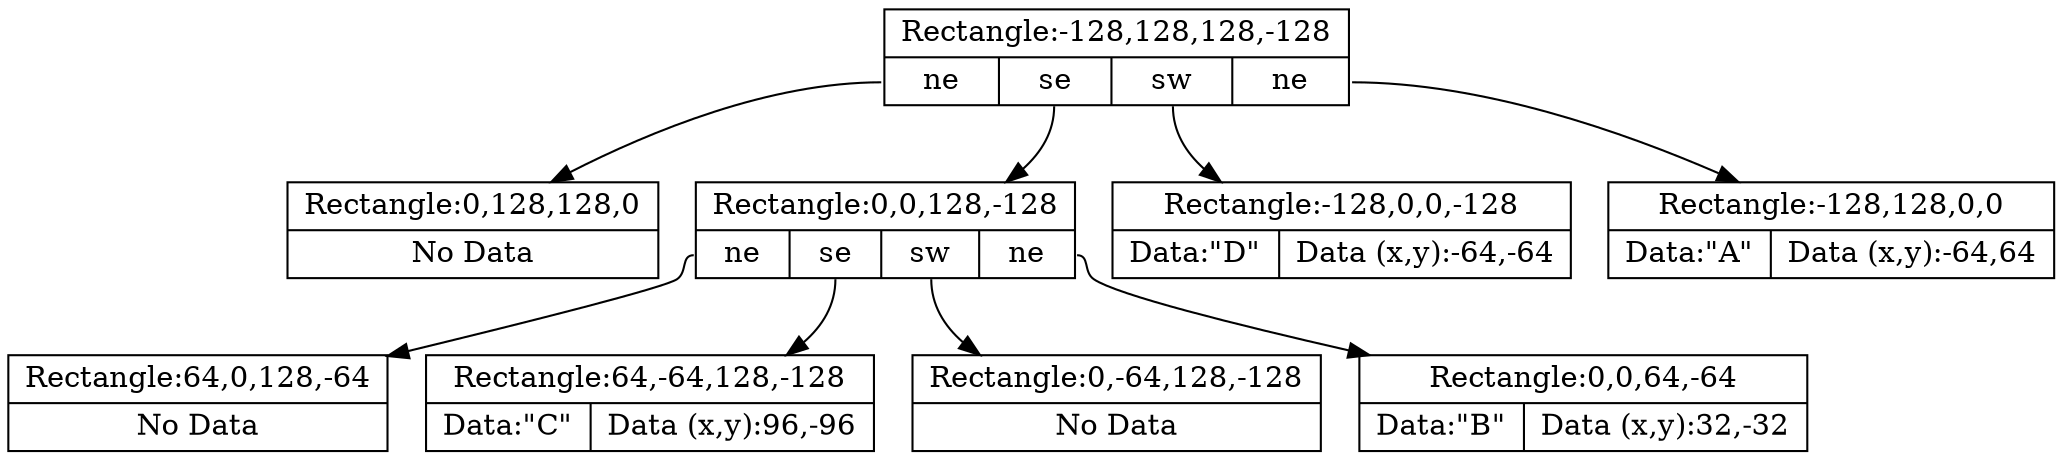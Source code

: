 digraph quadtree {
  N0x01 [shape=record,
         label="{Rectangle:-128,128,128,-128|{<ne>ne|<se>se|<sw>sw|<nw>ne}}"];
  N0x01:ne -> N0x02;
  N0x01:se -> N0x03;
  N0x01:sw -> N0x04;
  N0x01:nw -> N0x05;
  N0x02 [shape=record,
         label="{Rectangle:0,128,128,0|No Data}"];
  N0x03 [shape=record,
         label="{Rectangle:0,0,128,-128|{<ne>ne|<se>se|<sw>sw|<nw>ne}}"];
  N0x03:ne -> N0x06;
  N0x03:se -> N0x07;
  N0x03:sw -> N0x08;
  N0x03:nw -> N0x09;
  N0x04 [shape=record,
         label="{Rectangle:-128,0,0,-128|{Data:\"D\"|Data (x,y):-64,-64}}"];
  N0x05 [shape=record,
         label="{Rectangle:-128,128,0,0|{Data:\"A\"|Data (x,y):-64,64}}"];
  N0x06 [shape=record,
         label="{Rectangle:64,0,128,-64|No Data}"];
  N0x07 [shape=record,
         label="{Rectangle:64,-64,128,-128|{Data:\"C\"|Data (x,y):96,-96}}"];
  N0x08 [shape=record,
         label="{Rectangle:0,-64,128,-128|No Data}"];
  N0x09 [shape=record,
         label="{Rectangle:0,0,64,-64|{Data:\"B\"|Data (x,y):32,-32}}"];
}
